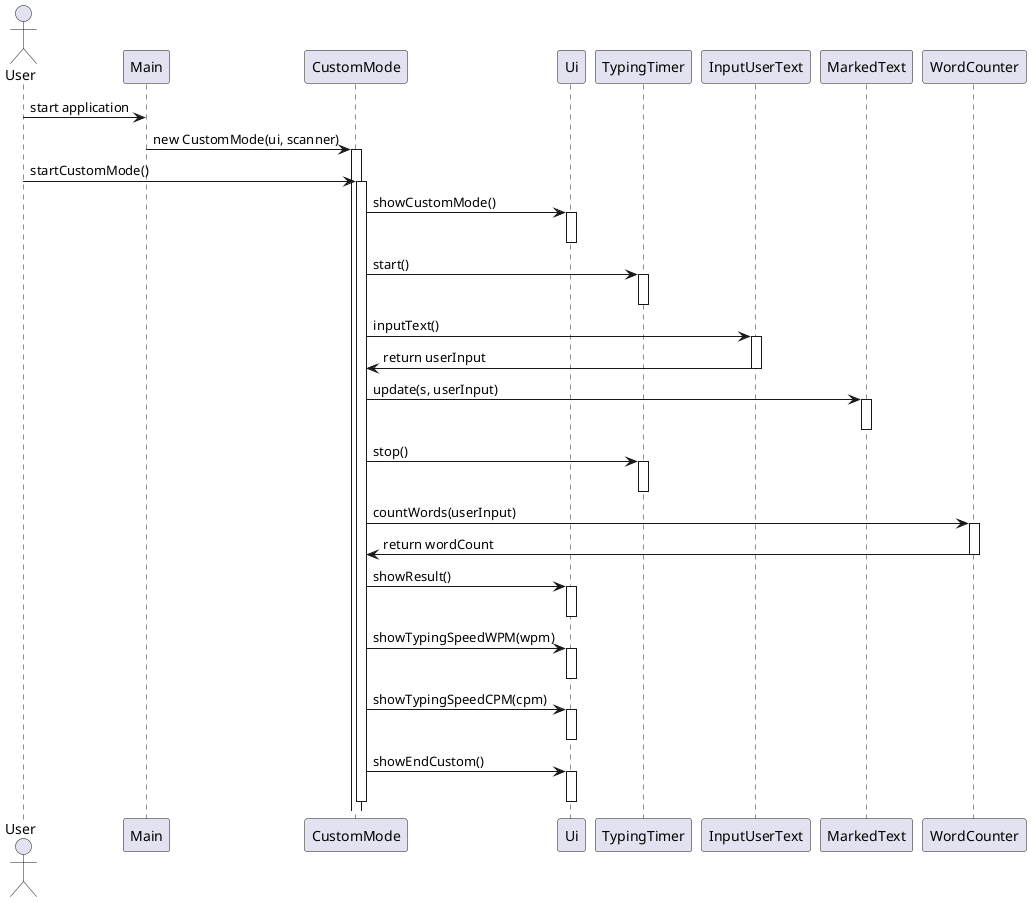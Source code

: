 @startuml
actor User
participant Main
participant CustomMode
participant Ui
participant TypingTimer
participant InputUserText
participant MarkedText
participant WordCounter

User -> Main: start application
Main -> CustomMode: new CustomMode(ui, scanner)
activate CustomMode

User -> CustomMode: startCustomMode()
activate CustomMode
CustomMode -> Ui: showCustomMode()
activate Ui
deactivate Ui

CustomMode -> TypingTimer: start()
activate TypingTimer
deactivate TypingTimer

CustomMode -> InputUserText: inputText()
activate InputUserText
InputUserText -> CustomMode: return userInput
deactivate InputUserText

CustomMode -> MarkedText: update(s, userInput)
activate MarkedText
deactivate MarkedText

CustomMode -> TypingTimer: stop()
activate TypingTimer
deactivate TypingTimer

CustomMode -> WordCounter: countWords(userInput)
activate WordCounter
WordCounter -> CustomMode: return wordCount
deactivate WordCounter

CustomMode -> Ui: showResult()
activate Ui
deactivate Ui

CustomMode -> Ui: showTypingSpeedWPM(wpm)
activate Ui
deactivate Ui

CustomMode -> Ui: showTypingSpeedCPM(cpm)
activate Ui
deactivate Ui

CustomMode -> Ui: showEndCustom()
activate Ui
deactivate Ui

deactivate CustomMode
@enduml
